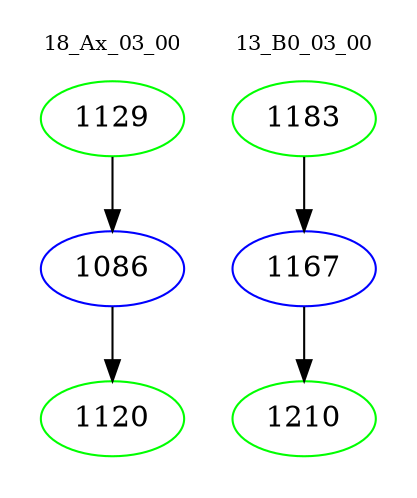 digraph{
subgraph cluster_0 {
color = white
label = "18_Ax_03_00";
fontsize=10;
T0_1129 [label="1129", color="green"]
T0_1129 -> T0_1086 [color="black"]
T0_1086 [label="1086", color="blue"]
T0_1086 -> T0_1120 [color="black"]
T0_1120 [label="1120", color="green"]
}
subgraph cluster_1 {
color = white
label = "13_B0_03_00";
fontsize=10;
T1_1183 [label="1183", color="green"]
T1_1183 -> T1_1167 [color="black"]
T1_1167 [label="1167", color="blue"]
T1_1167 -> T1_1210 [color="black"]
T1_1210 [label="1210", color="green"]
}
}
